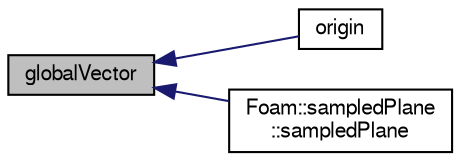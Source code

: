 digraph "globalVector"
{
  bgcolor="transparent";
  edge [fontname="FreeSans",fontsize="10",labelfontname="FreeSans",labelfontsize="10"];
  node [fontname="FreeSans",fontsize="10",shape=record];
  rankdir="LR";
  Node3044 [label="globalVector",height=0.2,width=0.4,color="black", fillcolor="grey75", style="filled", fontcolor="black"];
  Node3044 -> Node3045 [dir="back",color="midnightblue",fontsize="10",style="solid",fontname="FreeSans"];
  Node3045 [label="origin",height=0.2,width=0.4,color="black",URL="$a25010.html#a845412c810c955840b576c707e20bcb9",tooltip="Edit access to origin. "];
  Node3044 -> Node3046 [dir="back",color="midnightblue",fontsize="10",style="solid",fontname="FreeSans"];
  Node3046 [label="Foam::sampledPlane\l::sampledPlane",height=0.2,width=0.4,color="black",URL="$a29374.html#aa4fe6ee2d8cfa70e83071e14a0698edc",tooltip="Construct from dictionary. "];
}
